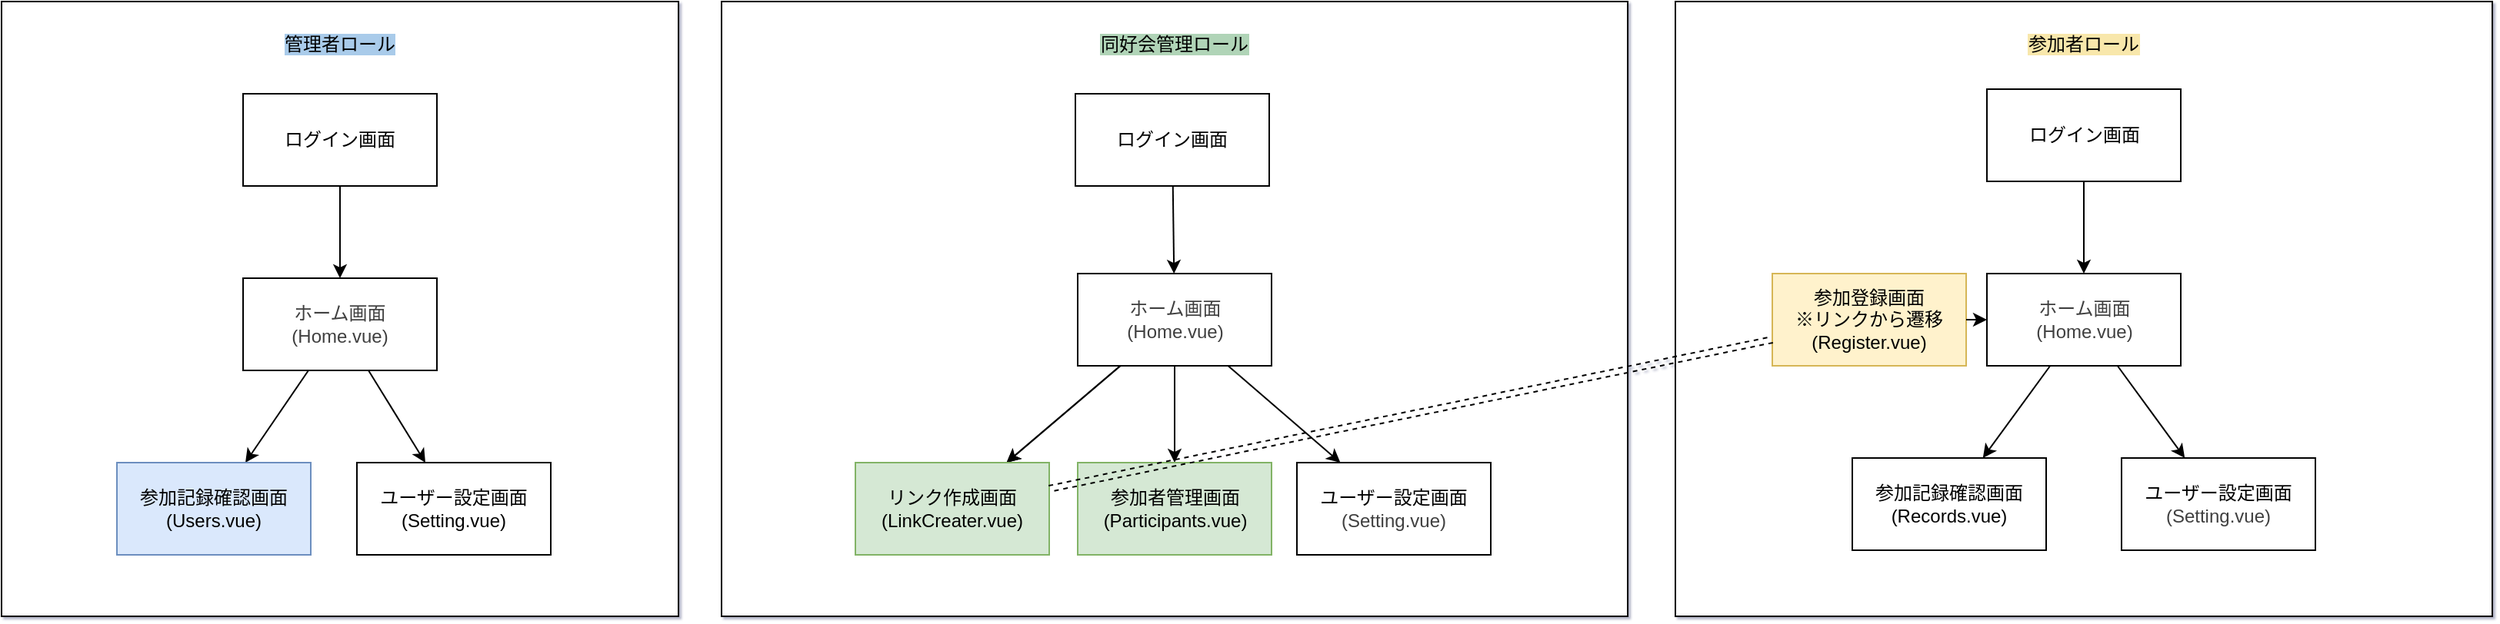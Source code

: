 <mxfile>
    <diagram id="lLh3odTuo71RBv_aVz9H" name="ページ1">
        <mxGraphModel dx="532" dy="427" grid="0" gridSize="9" guides="1" tooltips="1" connect="1" arrows="1" fold="1" page="1" pageScale="1" pageWidth="413" pageHeight="291" background="none" math="0" shadow="1">
            <root>
                <mxCell id="0"/>
                <mxCell id="1" parent="0"/>
                <mxCell id="6" value="&lt;div&gt;&lt;br&gt;&lt;/div&gt;&lt;span style=&quot;background-color: light-dark(rgb(176, 212, 183), rgb(237, 237, 237));&quot;&gt;同好会管理ロール&lt;/span&gt;" style="rounded=0;whiteSpace=wrap;html=1;verticalAlign=top;" parent="1" vertex="1">
                    <mxGeometry x="1422" y="92" width="589" height="400" as="geometry"/>
                </mxCell>
                <mxCell id="9" value="" style="edgeStyle=none;html=1;" parent="1" source="2" target="3" edge="1">
                    <mxGeometry relative="1" as="geometry"/>
                </mxCell>
                <mxCell id="2" value="ログイン画面" style="rounded=0;whiteSpace=wrap;html=1;" parent="1" vertex="1">
                    <mxGeometry x="1652" y="152" width="126" height="60" as="geometry"/>
                </mxCell>
                <mxCell id="10" value="" style="edgeStyle=none;html=1;" parent="1" source="3" target="5" edge="1">
                    <mxGeometry relative="1" as="geometry"/>
                </mxCell>
                <mxCell id="11" value="" style="edgeStyle=none;html=1;" parent="1" source="3" target="5" edge="1">
                    <mxGeometry relative="1" as="geometry"/>
                </mxCell>
                <mxCell id="12" style="edgeStyle=none;html=1;" parent="1" source="3" target="4" edge="1">
                    <mxGeometry relative="1" as="geometry"/>
                </mxCell>
                <mxCell id="33" style="edgeStyle=none;html=1;" parent="1" source="3" target="32" edge="1">
                    <mxGeometry relative="1" as="geometry"/>
                </mxCell>
                <mxCell id="3" value="&lt;span style=&quot;color: rgb(63, 63, 63);&quot;&gt;ホーム画面&lt;/span&gt;&lt;div&gt;&lt;span style=&quot;color: rgb(63, 63, 63);&quot;&gt;(Home.vue)&lt;/span&gt;&lt;/div&gt;" style="rounded=0;whiteSpace=wrap;html=1;" parent="1" vertex="1">
                    <mxGeometry x="1653.5" y="269" width="126" height="60" as="geometry"/>
                </mxCell>
                <mxCell id="4" value="&lt;div&gt;&lt;span style=&quot;background-color: transparent;&quot;&gt;参加者管理画面&lt;br&gt;(Participants.vue&lt;/span&gt;&lt;span style=&quot;background-color: transparent;&quot;&gt;)&lt;/span&gt;&lt;/div&gt;" style="rounded=0;whiteSpace=wrap;html=1;fillColor=#d5e8d4;strokeColor=#82b366;" parent="1" vertex="1">
                    <mxGeometry x="1653.5" y="392" width="126" height="60" as="geometry"/>
                </mxCell>
                <mxCell id="5" value="リンク作成画面&lt;br&gt;(LinkCreater.vue)" style="rounded=0;whiteSpace=wrap;html=1;fillColor=#d5e8d4;strokeColor=#82b366;" parent="1" vertex="1">
                    <mxGeometry x="1509" y="392" width="126" height="60" as="geometry"/>
                </mxCell>
                <mxCell id="23" value="&lt;div&gt;&lt;br&gt;&lt;/div&gt;&lt;span style=&quot;background-color: light-dark(rgb(248, 231, 171), rgb(237, 237, 237));&quot;&gt;参加者ロール&lt;/span&gt;" style="rounded=0;whiteSpace=wrap;html=1;verticalAlign=top;" parent="1" vertex="1">
                    <mxGeometry x="2042" y="92" width="531" height="400" as="geometry"/>
                </mxCell>
                <mxCell id="24" value="" style="edgeStyle=none;html=1;" parent="1" source="25" target="29" edge="1">
                    <mxGeometry relative="1" as="geometry"/>
                </mxCell>
                <mxCell id="25" value="ログイン画面" style="rounded=0;whiteSpace=wrap;html=1;" parent="1" vertex="1">
                    <mxGeometry x="2244.5" y="149" width="126" height="60" as="geometry"/>
                </mxCell>
                <mxCell id="28" style="edgeStyle=none;html=1;" parent="1" source="29" target="30" edge="1">
                    <mxGeometry relative="1" as="geometry"/>
                </mxCell>
                <mxCell id="49" value="" style="edgeStyle=none;html=1;" parent="1" source="29" target="48" edge="1">
                    <mxGeometry relative="1" as="geometry"/>
                </mxCell>
                <mxCell id="29" value="&lt;span style=&quot;color: rgb(63, 63, 63);&quot;&gt;ホーム画面&lt;/span&gt;&lt;div&gt;&lt;span style=&quot;color: rgb(63, 63, 63);&quot;&gt;&lt;span style=&quot;color: rgb(63, 63, 63);&quot;&gt;(Home.vue)&lt;/span&gt;&lt;/span&gt;&lt;/div&gt;" style="rounded=0;whiteSpace=wrap;html=1;" parent="1" vertex="1">
                    <mxGeometry x="2244.5" y="269" width="126" height="60" as="geometry"/>
                </mxCell>
                <mxCell id="30" value="&lt;div&gt;&lt;span style=&quot;background-color: transparent;&quot;&gt;ユーザー設定画面&lt;/span&gt;&lt;/div&gt;&lt;div&gt;&lt;span style=&quot;color: rgb(63, 63, 63);&quot;&gt;(Setting.vue)&lt;/span&gt;&lt;span style=&quot;background-color: transparent;&quot;&gt;&lt;/span&gt;&lt;/div&gt;" style="rounded=0;whiteSpace=wrap;html=1;" parent="1" vertex="1">
                    <mxGeometry x="2332" y="389" width="126" height="60" as="geometry"/>
                </mxCell>
                <mxCell id="32" value="ユーザー設定画面&lt;div&gt;&lt;span style=&quot;color: rgb(63, 63, 63);&quot;&gt;(Setting.vue)&lt;/span&gt;&lt;/div&gt;" style="rounded=0;whiteSpace=wrap;html=1;" parent="1" vertex="1">
                    <mxGeometry x="1796" y="392" width="126" height="60" as="geometry"/>
                </mxCell>
                <mxCell id="34" value="&lt;div&gt;&lt;br&gt;&lt;/div&gt;&lt;span style=&quot;background-color: light-dark(rgb(169, 203, 234), rgb(237, 237, 237));&quot;&gt;管理者ロール&lt;/span&gt;" style="rounded=0;whiteSpace=wrap;html=1;verticalAlign=top;" parent="1" vertex="1">
                    <mxGeometry x="954" y="92" width="440" height="400" as="geometry"/>
                </mxCell>
                <mxCell id="35" value="" style="edgeStyle=none;html=1;" parent="1" source="36" target="38" edge="1">
                    <mxGeometry relative="1" as="geometry"/>
                </mxCell>
                <mxCell id="36" value="ログイン画面" style="rounded=0;whiteSpace=wrap;html=1;" parent="1" vertex="1">
                    <mxGeometry x="1111" y="152" width="126" height="60" as="geometry"/>
                </mxCell>
                <mxCell id="37" style="edgeStyle=none;html=1;" parent="1" source="38" target="39" edge="1">
                    <mxGeometry relative="1" as="geometry"/>
                </mxCell>
                <mxCell id="55" value="" style="edgeStyle=none;html=1;" parent="1" source="38" target="54" edge="1">
                    <mxGeometry relative="1" as="geometry"/>
                </mxCell>
                <mxCell id="38" value="&lt;span style=&quot;color: rgb(63, 63, 63);&quot;&gt;ホーム画面&lt;br&gt;(Home.vue)&lt;/span&gt;" style="rounded=0;whiteSpace=wrap;html=1;" parent="1" vertex="1">
                    <mxGeometry x="1111" y="272" width="126" height="60" as="geometry"/>
                </mxCell>
                <mxCell id="39" value="&lt;div&gt;&lt;span style=&quot;background-color: transparent;&quot;&gt;ユーザー設定画面&lt;br&gt;(Setting.vue)&lt;/span&gt;&lt;/div&gt;" style="rounded=0;whiteSpace=wrap;html=1;" parent="1" vertex="1">
                    <mxGeometry x="1185" y="392" width="126" height="60" as="geometry"/>
                </mxCell>
                <mxCell id="42" value="参加登録画面&lt;div&gt;※リンクから遷移&lt;br&gt;&lt;span style=&quot;color: rgb(0, 0, 0);&quot;&gt;(Register.vue)&lt;/span&gt;&lt;/div&gt;" style="rounded=0;whiteSpace=wrap;html=1;fillColor=#fff2cc;strokeColor=#d6b656;" parent="1" vertex="1">
                    <mxGeometry x="2105" y="269" width="126" height="60" as="geometry"/>
                </mxCell>
                <mxCell id="46" style="edgeStyle=none;html=1;shape=link;dashed=1;" parent="1" source="5" target="42" edge="1">
                    <mxGeometry relative="1" as="geometry"/>
                </mxCell>
                <mxCell id="47" style="edgeStyle=none;html=1;entryX=0;entryY=0.5;entryDx=0;entryDy=0;" parent="1" source="42" target="29" edge="1">
                    <mxGeometry relative="1" as="geometry"/>
                </mxCell>
                <mxCell id="48" value="&lt;div&gt;&lt;span style=&quot;background-color: transparent;&quot;&gt;参加記録確認画面&lt;br&gt;(Records.vue)&lt;/span&gt;&lt;/div&gt;" style="rounded=0;whiteSpace=wrap;html=1;" parent="1" vertex="1">
                    <mxGeometry x="2157" y="389" width="126" height="60" as="geometry"/>
                </mxCell>
                <mxCell id="54" value="&lt;div&gt;&lt;span style=&quot;background-color: transparent;&quot;&gt;参加記録確認画面&lt;br&gt;(Users.vue)&lt;/span&gt;&lt;/div&gt;" style="rounded=0;whiteSpace=wrap;html=1;fillColor=#dae8fc;strokeColor=#6c8ebf;" parent="1" vertex="1">
                    <mxGeometry x="1029" y="392" width="126" height="60" as="geometry"/>
                </mxCell>
            </root>
        </mxGraphModel>
    </diagram>
</mxfile>